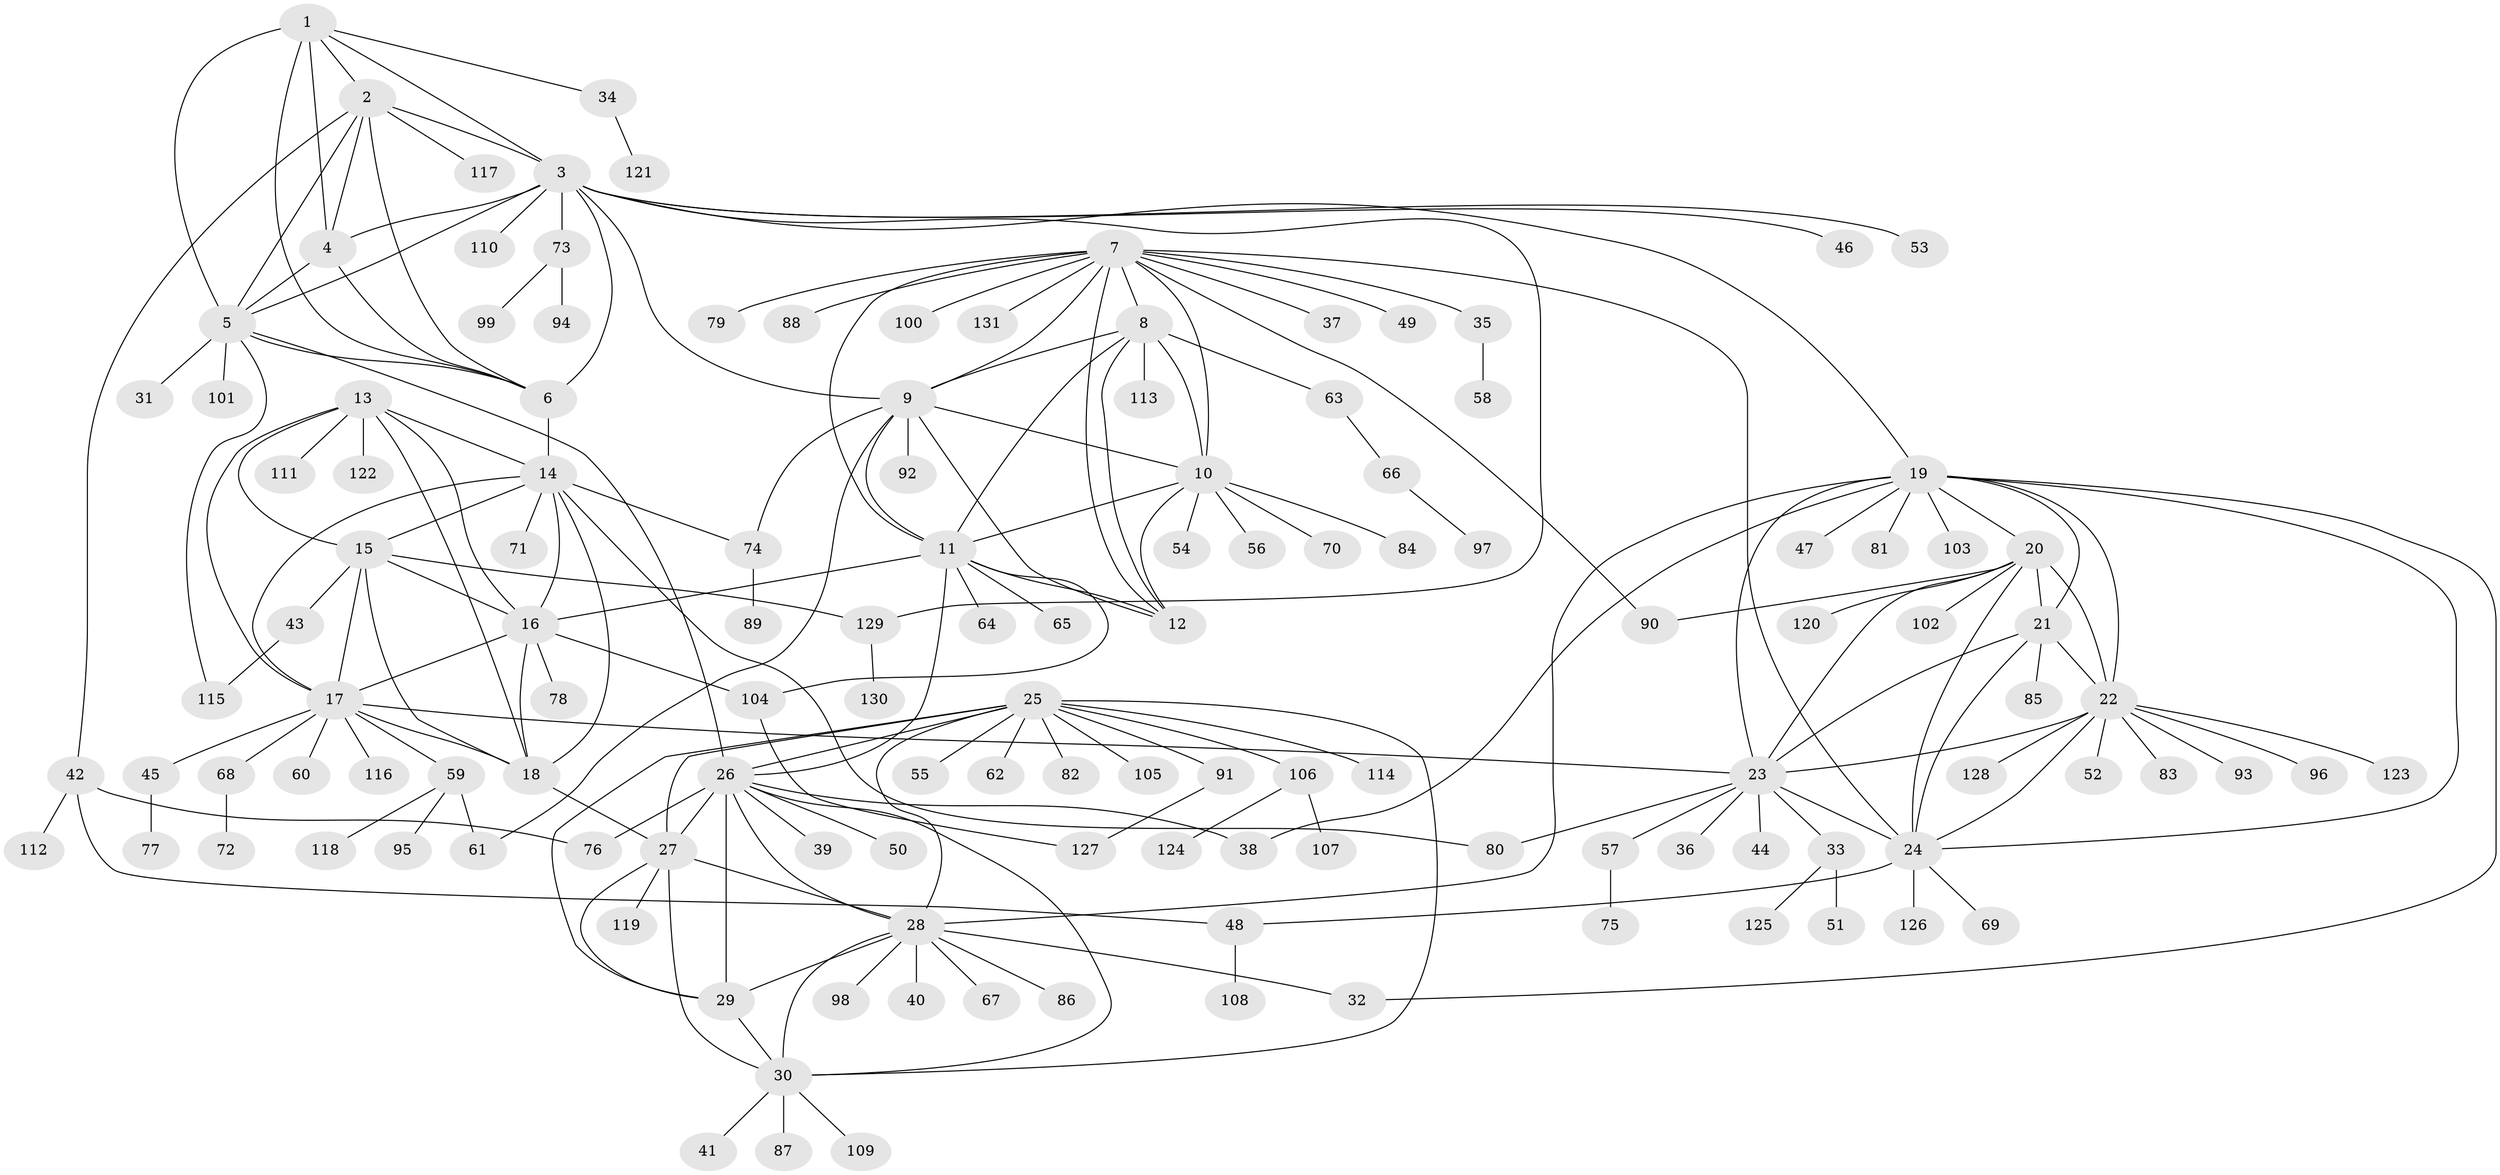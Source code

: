 // coarse degree distribution, {5: 0.05128205128205128, 3: 0.05128205128205128, 1: 0.7435897435897436, 15: 0.02564102564102564, 8: 0.02564102564102564, 2: 0.02564102564102564, 9: 0.02564102564102564, 6: 0.02564102564102564, 7: 0.02564102564102564}
// Generated by graph-tools (version 1.1) at 2025/57/03/04/25 21:57:32]
// undirected, 131 vertices, 198 edges
graph export_dot {
graph [start="1"]
  node [color=gray90,style=filled];
  1;
  2;
  3;
  4;
  5;
  6;
  7;
  8;
  9;
  10;
  11;
  12;
  13;
  14;
  15;
  16;
  17;
  18;
  19;
  20;
  21;
  22;
  23;
  24;
  25;
  26;
  27;
  28;
  29;
  30;
  31;
  32;
  33;
  34;
  35;
  36;
  37;
  38;
  39;
  40;
  41;
  42;
  43;
  44;
  45;
  46;
  47;
  48;
  49;
  50;
  51;
  52;
  53;
  54;
  55;
  56;
  57;
  58;
  59;
  60;
  61;
  62;
  63;
  64;
  65;
  66;
  67;
  68;
  69;
  70;
  71;
  72;
  73;
  74;
  75;
  76;
  77;
  78;
  79;
  80;
  81;
  82;
  83;
  84;
  85;
  86;
  87;
  88;
  89;
  90;
  91;
  92;
  93;
  94;
  95;
  96;
  97;
  98;
  99;
  100;
  101;
  102;
  103;
  104;
  105;
  106;
  107;
  108;
  109;
  110;
  111;
  112;
  113;
  114;
  115;
  116;
  117;
  118;
  119;
  120;
  121;
  122;
  123;
  124;
  125;
  126;
  127;
  128;
  129;
  130;
  131;
  1 -- 2;
  1 -- 3;
  1 -- 4;
  1 -- 5;
  1 -- 6;
  1 -- 34;
  2 -- 3;
  2 -- 4;
  2 -- 5;
  2 -- 6;
  2 -- 42;
  2 -- 117;
  3 -- 4;
  3 -- 5;
  3 -- 6;
  3 -- 9;
  3 -- 19;
  3 -- 46;
  3 -- 53;
  3 -- 73;
  3 -- 110;
  3 -- 129;
  4 -- 5;
  4 -- 6;
  5 -- 6;
  5 -- 26;
  5 -- 31;
  5 -- 101;
  5 -- 115;
  6 -- 14;
  7 -- 8;
  7 -- 9;
  7 -- 10;
  7 -- 11;
  7 -- 12;
  7 -- 24;
  7 -- 35;
  7 -- 37;
  7 -- 49;
  7 -- 79;
  7 -- 88;
  7 -- 90;
  7 -- 100;
  7 -- 131;
  8 -- 9;
  8 -- 10;
  8 -- 11;
  8 -- 12;
  8 -- 63;
  8 -- 113;
  9 -- 10;
  9 -- 11;
  9 -- 12;
  9 -- 61;
  9 -- 74;
  9 -- 92;
  10 -- 11;
  10 -- 12;
  10 -- 54;
  10 -- 56;
  10 -- 70;
  10 -- 84;
  11 -- 12;
  11 -- 16;
  11 -- 26;
  11 -- 64;
  11 -- 65;
  11 -- 104;
  13 -- 14;
  13 -- 15;
  13 -- 16;
  13 -- 17;
  13 -- 18;
  13 -- 111;
  13 -- 122;
  14 -- 15;
  14 -- 16;
  14 -- 17;
  14 -- 18;
  14 -- 71;
  14 -- 74;
  14 -- 80;
  15 -- 16;
  15 -- 17;
  15 -- 18;
  15 -- 43;
  15 -- 129;
  16 -- 17;
  16 -- 18;
  16 -- 78;
  16 -- 104;
  17 -- 18;
  17 -- 23;
  17 -- 45;
  17 -- 59;
  17 -- 60;
  17 -- 68;
  17 -- 116;
  18 -- 27;
  19 -- 20;
  19 -- 21;
  19 -- 22;
  19 -- 23;
  19 -- 24;
  19 -- 28;
  19 -- 32;
  19 -- 38;
  19 -- 47;
  19 -- 81;
  19 -- 103;
  20 -- 21;
  20 -- 22;
  20 -- 23;
  20 -- 24;
  20 -- 90;
  20 -- 102;
  20 -- 120;
  21 -- 22;
  21 -- 23;
  21 -- 24;
  21 -- 85;
  22 -- 23;
  22 -- 24;
  22 -- 52;
  22 -- 83;
  22 -- 93;
  22 -- 96;
  22 -- 123;
  22 -- 128;
  23 -- 24;
  23 -- 33;
  23 -- 36;
  23 -- 44;
  23 -- 57;
  23 -- 80;
  24 -- 48;
  24 -- 69;
  24 -- 126;
  25 -- 26;
  25 -- 27;
  25 -- 28;
  25 -- 29;
  25 -- 30;
  25 -- 55;
  25 -- 62;
  25 -- 82;
  25 -- 91;
  25 -- 105;
  25 -- 106;
  25 -- 114;
  26 -- 27;
  26 -- 28;
  26 -- 29;
  26 -- 30;
  26 -- 38;
  26 -- 39;
  26 -- 50;
  26 -- 76;
  27 -- 28;
  27 -- 29;
  27 -- 30;
  27 -- 119;
  28 -- 29;
  28 -- 30;
  28 -- 32;
  28 -- 40;
  28 -- 67;
  28 -- 86;
  28 -- 98;
  29 -- 30;
  30 -- 41;
  30 -- 87;
  30 -- 109;
  33 -- 51;
  33 -- 125;
  34 -- 121;
  35 -- 58;
  42 -- 48;
  42 -- 76;
  42 -- 112;
  43 -- 115;
  45 -- 77;
  48 -- 108;
  57 -- 75;
  59 -- 61;
  59 -- 95;
  59 -- 118;
  63 -- 66;
  66 -- 97;
  68 -- 72;
  73 -- 94;
  73 -- 99;
  74 -- 89;
  91 -- 127;
  104 -- 127;
  106 -- 107;
  106 -- 124;
  129 -- 130;
}
